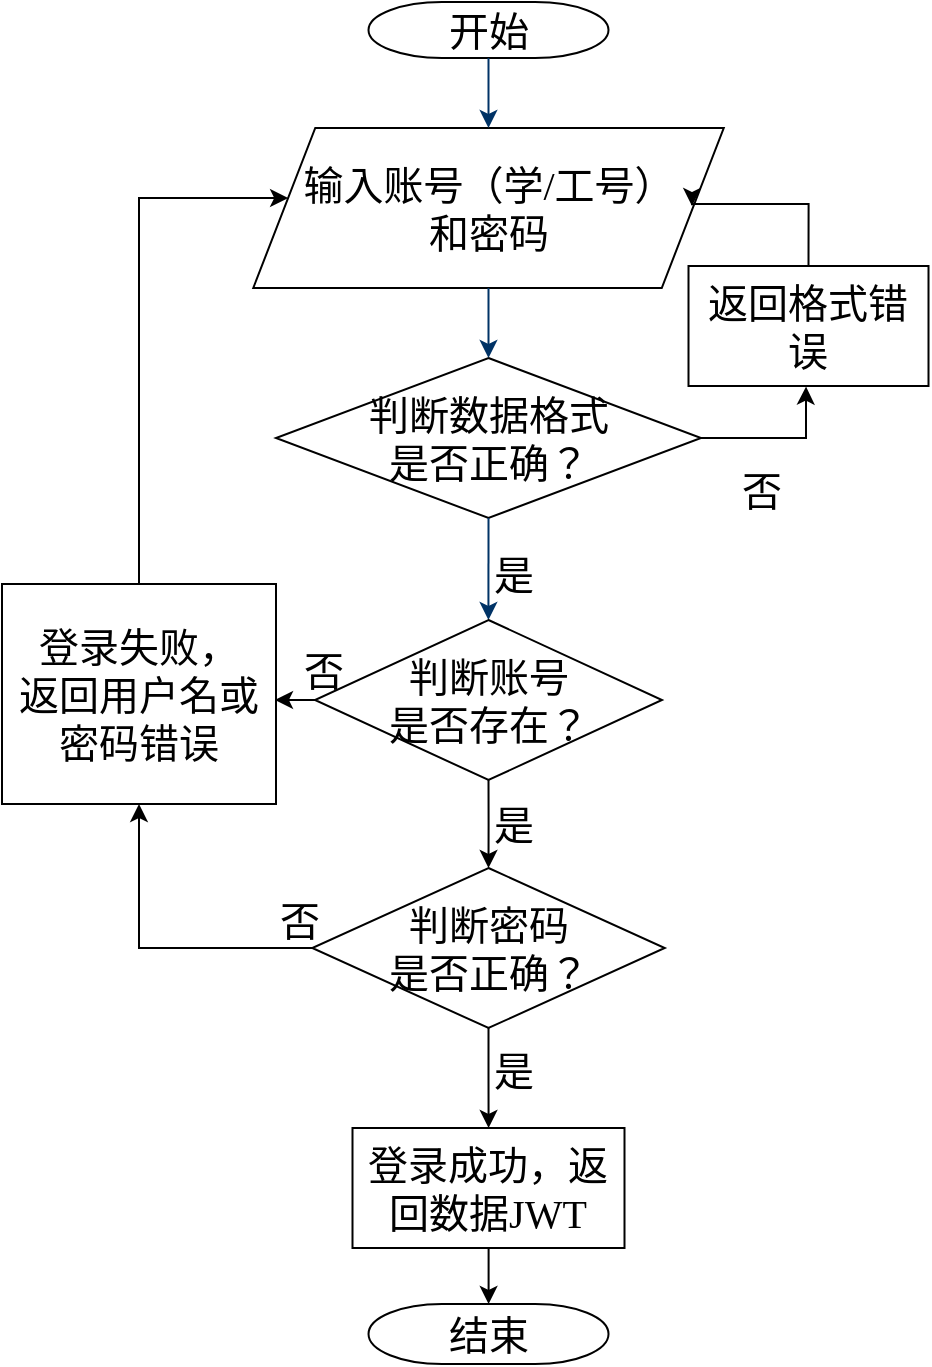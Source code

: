 <mxfile version="27.2.0">
  <diagram name="第 1 页" id="mgjdfwV87sD4iu_dyT5_">
    <mxGraphModel dx="-108" dy="-775" grid="0" gridSize="10" guides="1" tooltips="1" connect="1" arrows="1" fold="1" page="1" pageScale="1" pageWidth="827" pageHeight="1169" math="0" shadow="0">
      <root>
        <mxCell id="0" />
        <mxCell id="1" parent="0" />
        <mxCell id="jGFvWOt6PlKy6V6tAk1P-1" value="&lt;font&gt;开始&lt;/font&gt;" style="shape=mxgraph.flowchart.terminator;strokeWidth=1;gradientColor=none;gradientDirection=north;fontStyle=0;html=1;strokeColor=default;fontFamily=宋体;fontSize=20;" vertex="1" parent="1">
          <mxGeometry x="1368.25" y="1332" width="120" height="28" as="geometry" />
        </mxCell>
        <mxCell id="jGFvWOt6PlKy6V6tAk1P-2" value="&lt;font&gt;输入账号（学/工号）&lt;/font&gt;&lt;div&gt;&lt;font&gt;和密码&lt;/font&gt;&lt;/div&gt;" style="shape=parallelogram;perimeter=parallelogramPerimeter;whiteSpace=wrap;html=1;fixedSize=1;size=31.0;strokeWidth=1;fontFamily=宋体;fontSize=20;" vertex="1" parent="1">
          <mxGeometry x="1310.63" y="1395" width="235.25" height="80" as="geometry" />
        </mxCell>
        <mxCell id="jGFvWOt6PlKy6V6tAk1P-3" value="&lt;font&gt;判断数据格式&lt;/font&gt;&lt;div&gt;&lt;font&gt;是否正确？&lt;/font&gt;&lt;/div&gt;" style="shape=mxgraph.flowchart.decision;strokeWidth=1;gradientColor=none;gradientDirection=north;fontStyle=0;html=1;strokeColor=default;align=center;verticalAlign=middle;fontFamily=宋体;fontSize=20;fontColor=default;fillColor=default;" vertex="1" parent="1">
          <mxGeometry x="1322" y="1510" width="212.5" height="80" as="geometry" />
        </mxCell>
        <mxCell id="jGFvWOt6PlKy6V6tAk1P-4" style="fontStyle=1;strokeColor=#003366;strokeWidth=1;html=1;fontFamily=宋体;fontSize=20;" edge="1" parent="1" source="jGFvWOt6PlKy6V6tAk1P-1" target="jGFvWOt6PlKy6V6tAk1P-2">
          <mxGeometry relative="1" as="geometry" />
        </mxCell>
        <mxCell id="jGFvWOt6PlKy6V6tAk1P-5" style="entryX=0.5;entryY=0;entryPerimeter=0;fontStyle=1;strokeColor=#003366;strokeWidth=1;html=1;exitX=0.5;exitY=1;exitDx=0;exitDy=0;exitPerimeter=0;fontFamily=宋体;fontSize=20;" edge="1" parent="1" source="jGFvWOt6PlKy6V6tAk1P-2" target="jGFvWOt6PlKy6V6tAk1P-3">
          <mxGeometry relative="1" as="geometry">
            <mxPoint x="1428.25" y="1600" as="sourcePoint" />
          </mxGeometry>
        </mxCell>
        <mxCell id="jGFvWOt6PlKy6V6tAk1P-6" value="&lt;font&gt;是&lt;/font&gt;" style="text;fontStyle=0;html=1;strokeColor=none;gradientColor=none;fillColor=none;strokeWidth=2;fontFamily=宋体;fontSize=20;" vertex="1" parent="1">
          <mxGeometry x="1429.25" y="1600" width="40" height="26" as="geometry" />
        </mxCell>
        <mxCell id="jGFvWOt6PlKy6V6tAk1P-7" value="" style="edgeStyle=elbowEdgeStyle;elbow=horizontal;fontColor=#001933;fontStyle=1;strokeColor=#003366;strokeWidth=1;html=1;exitX=0.5;exitY=1;exitDx=0;exitDy=0;exitPerimeter=0;entryX=0.5;entryY=0;entryDx=0;entryDy=0;entryPerimeter=0;fontFamily=宋体;fontSize=20;" edge="1" parent="1" source="jGFvWOt6PlKy6V6tAk1P-3" target="jGFvWOt6PlKy6V6tAk1P-10">
          <mxGeometry width="100" height="100" as="geometry">
            <mxPoint x="1428.22" y="1590" as="sourcePoint" />
            <mxPoint x="1428.22" y="1654" as="targetPoint" />
            <Array as="points">
              <mxPoint x="1428.22" y="1650" />
            </Array>
          </mxGeometry>
        </mxCell>
        <mxCell id="jGFvWOt6PlKy6V6tAk1P-8" style="edgeStyle=orthogonalEdgeStyle;rounded=0;orthogonalLoop=1;jettySize=auto;html=1;exitX=0.5;exitY=1;exitDx=0;exitDy=0;exitPerimeter=0;fontFamily=宋体;fontSize=20;" edge="1" parent="1" source="jGFvWOt6PlKy6V6tAk1P-10" target="jGFvWOt6PlKy6V6tAk1P-13">
          <mxGeometry relative="1" as="geometry" />
        </mxCell>
        <mxCell id="jGFvWOt6PlKy6V6tAk1P-9" value="" style="edgeStyle=orthogonalEdgeStyle;rounded=0;orthogonalLoop=1;jettySize=auto;html=1;entryX=0.997;entryY=0.523;entryDx=0;entryDy=0;entryPerimeter=0;fontFamily=宋体;fontSize=20;" edge="1" parent="1" source="jGFvWOt6PlKy6V6tAk1P-10" target="jGFvWOt6PlKy6V6tAk1P-22">
          <mxGeometry relative="1" as="geometry" />
        </mxCell>
        <mxCell id="jGFvWOt6PlKy6V6tAk1P-10" value="&lt;font&gt;判断账号&lt;/font&gt;&lt;div&gt;&lt;font&gt;是否存在？&lt;/font&gt;&lt;/div&gt;" style="shape=mxgraph.flowchart.decision;strokeWidth=1;gradientColor=none;gradientDirection=north;fontStyle=0;html=1;strokeColor=default;align=center;verticalAlign=middle;fontFamily=宋体;fontSize=20;fontColor=default;fillColor=default;" vertex="1" parent="1">
          <mxGeometry x="1341.5" y="1641" width="173.5" height="80" as="geometry" />
        </mxCell>
        <mxCell id="jGFvWOt6PlKy6V6tAk1P-11" style="edgeStyle=orthogonalEdgeStyle;rounded=0;orthogonalLoop=1;jettySize=auto;html=1;fontFamily=宋体;fontSize=20;" edge="1" parent="1" source="jGFvWOt6PlKy6V6tAk1P-13" target="jGFvWOt6PlKy6V6tAk1P-15">
          <mxGeometry relative="1" as="geometry" />
        </mxCell>
        <mxCell id="jGFvWOt6PlKy6V6tAk1P-12" style="edgeStyle=orthogonalEdgeStyle;rounded=0;orthogonalLoop=1;jettySize=auto;html=1;exitX=0;exitY=0.5;exitDx=0;exitDy=0;exitPerimeter=0;entryX=0.5;entryY=1;entryDx=0;entryDy=0;fontFamily=宋体;fontSize=20;" edge="1" parent="1" source="jGFvWOt6PlKy6V6tAk1P-13" target="jGFvWOt6PlKy6V6tAk1P-22">
          <mxGeometry relative="1" as="geometry" />
        </mxCell>
        <mxCell id="jGFvWOt6PlKy6V6tAk1P-13" value="&lt;font&gt;判断密码&lt;/font&gt;&lt;div&gt;&lt;font&gt;是否正确？&lt;/font&gt;&lt;/div&gt;" style="shape=mxgraph.flowchart.decision;strokeWidth=1;gradientColor=none;gradientDirection=north;fontStyle=0;html=1;strokeColor=default;align=center;verticalAlign=middle;fontFamily=宋体;fontSize=20;fontColor=default;fillColor=default;" vertex="1" parent="1">
          <mxGeometry x="1340.13" y="1765" width="176.25" height="80" as="geometry" />
        </mxCell>
        <mxCell id="jGFvWOt6PlKy6V6tAk1P-14" value="" style="edgeStyle=orthogonalEdgeStyle;rounded=0;orthogonalLoop=1;jettySize=auto;html=1;fontFamily=宋体;fontSize=20;" edge="1" parent="1" source="jGFvWOt6PlKy6V6tAk1P-15" target="jGFvWOt6PlKy6V6tAk1P-23">
          <mxGeometry relative="1" as="geometry" />
        </mxCell>
        <mxCell id="jGFvWOt6PlKy6V6tAk1P-15" value="&lt;font&gt;登录成功，返回数据JWT&lt;/font&gt;" style="rounded=0;whiteSpace=wrap;html=1;strokeColor=default;align=center;verticalAlign=middle;fontFamily=宋体;fontSize=20;fontColor=default;fillColor=default;" vertex="1" parent="1">
          <mxGeometry x="1360.25" y="1895" width="136" height="60" as="geometry" />
        </mxCell>
        <mxCell id="jGFvWOt6PlKy6V6tAk1P-16" value="&lt;font&gt;是&lt;/font&gt;" style="text;fontStyle=0;html=1;strokeColor=none;gradientColor=none;fillColor=none;strokeWidth=2;fontFamily=宋体;fontSize=20;" vertex="1" parent="1">
          <mxGeometry x="1429.25" y="1725" width="40" height="26" as="geometry" />
        </mxCell>
        <mxCell id="jGFvWOt6PlKy6V6tAk1P-17" value="&lt;font&gt;是&lt;/font&gt;" style="text;fontStyle=0;html=1;strokeColor=none;gradientColor=none;fillColor=none;strokeWidth=2;fontFamily=宋体;fontSize=20;" vertex="1" parent="1">
          <mxGeometry x="1429.25" y="1848" width="40" height="26" as="geometry" />
        </mxCell>
        <mxCell id="jGFvWOt6PlKy6V6tAk1P-18" style="edgeStyle=orthogonalEdgeStyle;rounded=0;orthogonalLoop=1;jettySize=auto;html=1;exitX=0.5;exitY=0;exitDx=0;exitDy=0;fontFamily=宋体;fontSize=20;" edge="1" parent="1" source="jGFvWOt6PlKy6V6tAk1P-21">
          <mxGeometry relative="1" as="geometry">
            <Array as="points">
              <mxPoint x="1588" y="1433" />
              <mxPoint x="1530" y="1433" />
            </Array>
            <mxPoint x="1530" y="1434" as="targetPoint" />
          </mxGeometry>
        </mxCell>
        <mxCell id="jGFvWOt6PlKy6V6tAk1P-19" value="&lt;font&gt;否&lt;/font&gt;" style="text;fontStyle=0;html=1;strokeColor=none;gradientColor=none;fillColor=none;strokeWidth=2;fontFamily=宋体;fontSize=20;" vertex="1" parent="1">
          <mxGeometry x="1553.25" y="1558" width="40" height="26" as="geometry" />
        </mxCell>
        <mxCell id="jGFvWOt6PlKy6V6tAk1P-20" value="" style="edgeStyle=orthogonalEdgeStyle;rounded=0;orthogonalLoop=1;jettySize=auto;html=1;exitX=1;exitY=0.5;exitDx=0;exitDy=0;exitPerimeter=0;entryX=0.49;entryY=1.005;entryDx=0;entryDy=0;fontFamily=宋体;fontSize=20;entryPerimeter=0;" edge="1" parent="1" source="jGFvWOt6PlKy6V6tAk1P-3" target="jGFvWOt6PlKy6V6tAk1P-21">
          <mxGeometry relative="1" as="geometry">
            <mxPoint x="1493.25" y="1555" as="sourcePoint" />
            <mxPoint x="1492.25" y="1440" as="targetPoint" />
            <Array as="points">
              <mxPoint x="1587" y="1550" />
              <mxPoint x="1587" y="1527" />
              <mxPoint x="1587" y="1527" />
            </Array>
          </mxGeometry>
        </mxCell>
        <mxCell id="jGFvWOt6PlKy6V6tAk1P-21" value="&lt;font&gt;返回格式错误&lt;/font&gt;" style="rounded=0;whiteSpace=wrap;html=1;strokeColor=default;align=center;verticalAlign=middle;fontFamily=宋体;fontSize=20;fontColor=default;fillColor=default;" vertex="1" parent="1">
          <mxGeometry x="1528.25" y="1464" width="120" height="60" as="geometry" />
        </mxCell>
        <mxCell id="jGFvWOt6PlKy6V6tAk1P-22" value="&lt;font&gt;登录失败，&lt;/font&gt;&lt;div&gt;&lt;font&gt;返回用户名&lt;span style=&quot;background-color: transparent;&quot;&gt;或&lt;/span&gt;&lt;/font&gt;&lt;div&gt;&lt;span style=&quot;background-color: transparent;&quot;&gt;&lt;font&gt;密码错误&lt;/font&gt;&lt;/span&gt;&lt;/div&gt;&lt;/div&gt;" style="rounded=0;whiteSpace=wrap;html=1;strokeColor=default;align=center;verticalAlign=middle;fontFamily=宋体;fontSize=20;fontColor=default;fillColor=default;" vertex="1" parent="1">
          <mxGeometry x="1185" y="1623" width="137" height="110" as="geometry" />
        </mxCell>
        <mxCell id="jGFvWOt6PlKy6V6tAk1P-23" value="&lt;font&gt;结束&lt;/font&gt;" style="shape=mxgraph.flowchart.terminator;strokeWidth=1;gradientColor=none;gradientDirection=north;fontStyle=0;html=1;fontFamily=宋体;fontSize=20;" vertex="1" parent="1">
          <mxGeometry x="1368.26" y="1983" width="120" height="30" as="geometry" />
        </mxCell>
        <mxCell id="jGFvWOt6PlKy6V6tAk1P-24" style="edgeStyle=orthogonalEdgeStyle;rounded=0;orthogonalLoop=1;jettySize=auto;html=1;fontFamily=宋体;fontSize=20;" edge="1" parent="1" source="jGFvWOt6PlKy6V6tAk1P-22" target="jGFvWOt6PlKy6V6tAk1P-2">
          <mxGeometry relative="1" as="geometry">
            <Array as="points">
              <mxPoint x="1253.25" y="1430" />
            </Array>
            <mxPoint x="1276.25" y="1417" as="targetPoint" />
          </mxGeometry>
        </mxCell>
        <mxCell id="jGFvWOt6PlKy6V6tAk1P-25" value="&lt;font&gt;否&lt;/font&gt;" style="text;fontStyle=0;html=1;strokeColor=none;gradientColor=none;fillColor=none;strokeWidth=2;fontFamily=宋体;fontSize=20;" vertex="1" parent="1">
          <mxGeometry x="1334.25" y="1648" width="40" height="26" as="geometry" />
        </mxCell>
        <mxCell id="jGFvWOt6PlKy6V6tAk1P-26" value="&lt;font&gt;否&lt;/font&gt;" style="text;fontStyle=0;html=1;strokeColor=none;gradientColor=none;fillColor=none;strokeWidth=2;fontFamily=宋体;fontSize=20;" vertex="1" parent="1">
          <mxGeometry x="1322" y="1773" width="40" height="26" as="geometry" />
        </mxCell>
      </root>
    </mxGraphModel>
  </diagram>
</mxfile>
